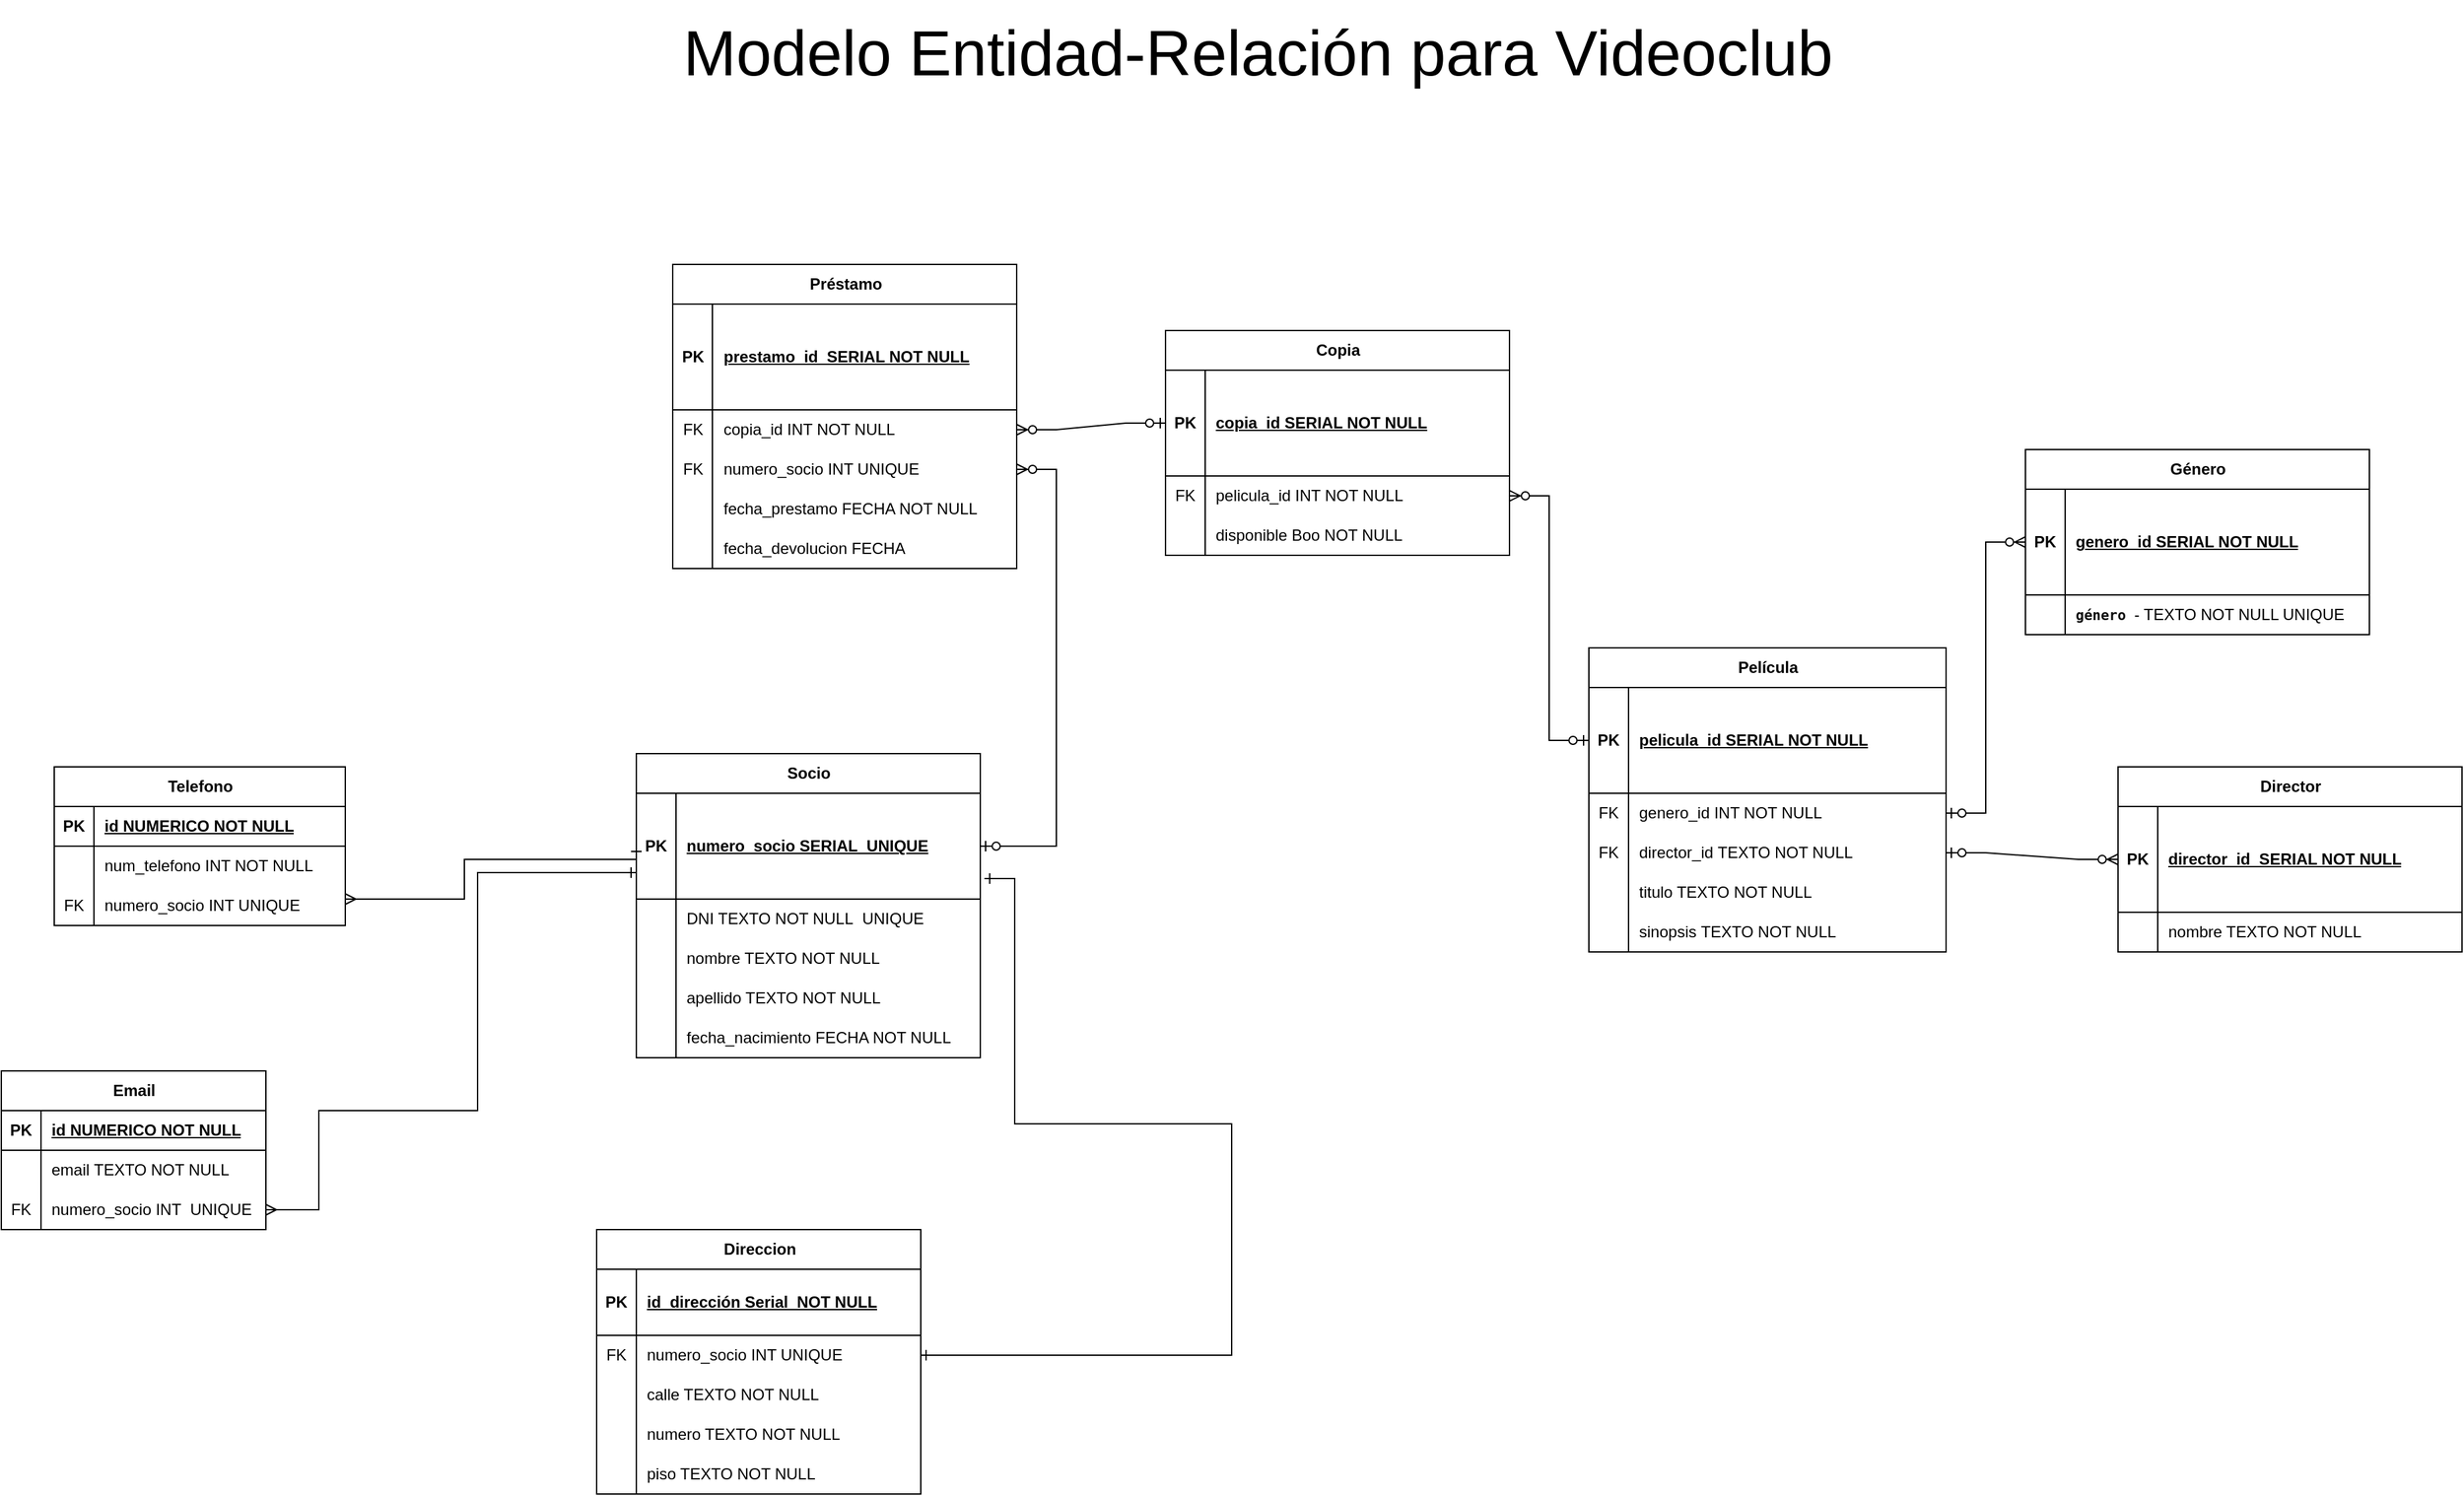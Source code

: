 <mxfile version="23.1.5" type="device">
  <diagram name="Página-1" id="TKEIu5hUBgyX-HI3wV9b">
    <mxGraphModel dx="2093" dy="1613" grid="1" gridSize="10" guides="1" tooltips="1" connect="1" arrows="1" fold="1" page="1" pageScale="1" pageWidth="980" pageHeight="690" math="0" shadow="0">
      <root>
        <mxCell id="0" />
        <mxCell id="1" parent="0" />
        <mxCell id="HiPH0nGpohAQIVjPt-Dl-215" value="Direccion" style="shape=table;startSize=30;container=1;collapsible=1;childLayout=tableLayout;fixedRows=1;rowLines=0;fontStyle=1;align=center;resizeLast=1;html=1;movable=1;resizable=1;rotatable=1;deletable=1;editable=1;locked=0;connectable=1;" vertex="1" parent="1">
          <mxGeometry x="490" y="900" width="245" height="200" as="geometry" />
        </mxCell>
        <mxCell id="HiPH0nGpohAQIVjPt-Dl-216" value="" style="shape=tableRow;horizontal=0;startSize=0;swimlaneHead=0;swimlaneBody=0;fillColor=none;collapsible=0;dropTarget=0;points=[[0,0.5],[1,0.5]];portConstraint=eastwest;top=0;left=0;right=0;bottom=1;" vertex="1" parent="HiPH0nGpohAQIVjPt-Dl-215">
          <mxGeometry y="30" width="245" height="50" as="geometry" />
        </mxCell>
        <mxCell id="HiPH0nGpohAQIVjPt-Dl-217" value="PK" style="shape=partialRectangle;connectable=0;fillColor=none;top=0;left=0;bottom=0;right=0;fontStyle=1;overflow=hidden;whiteSpace=wrap;html=1;" vertex="1" parent="HiPH0nGpohAQIVjPt-Dl-216">
          <mxGeometry width="30" height="50" as="geometry">
            <mxRectangle width="30" height="50" as="alternateBounds" />
          </mxGeometry>
        </mxCell>
        <mxCell id="HiPH0nGpohAQIVjPt-Dl-218" value="id_dirección Serial&amp;nbsp; NOT NULL" style="shape=partialRectangle;connectable=0;fillColor=none;top=0;left=0;bottom=0;right=0;align=left;spacingLeft=6;fontStyle=5;overflow=hidden;whiteSpace=wrap;html=1;" vertex="1" parent="HiPH0nGpohAQIVjPt-Dl-216">
          <mxGeometry x="30" width="215" height="50" as="geometry">
            <mxRectangle width="215" height="50" as="alternateBounds" />
          </mxGeometry>
        </mxCell>
        <mxCell id="HiPH0nGpohAQIVjPt-Dl-219" value="" style="shape=tableRow;horizontal=0;startSize=0;swimlaneHead=0;swimlaneBody=0;fillColor=none;collapsible=0;dropTarget=0;points=[[0,0.5],[1,0.5]];portConstraint=eastwest;top=0;left=0;right=0;bottom=0;" vertex="1" parent="HiPH0nGpohAQIVjPt-Dl-215">
          <mxGeometry y="80" width="245" height="30" as="geometry" />
        </mxCell>
        <mxCell id="HiPH0nGpohAQIVjPt-Dl-220" value="FK" style="shape=partialRectangle;connectable=0;fillColor=none;top=0;left=0;bottom=0;right=0;editable=1;overflow=hidden;whiteSpace=wrap;html=1;" vertex="1" parent="HiPH0nGpohAQIVjPt-Dl-219">
          <mxGeometry width="30" height="30" as="geometry">
            <mxRectangle width="30" height="30" as="alternateBounds" />
          </mxGeometry>
        </mxCell>
        <mxCell id="HiPH0nGpohAQIVjPt-Dl-221" value="numero_socio INT UNIQUE" style="shape=partialRectangle;connectable=0;fillColor=none;top=0;left=0;bottom=0;right=0;align=left;spacingLeft=6;overflow=hidden;whiteSpace=wrap;html=1;" vertex="1" parent="HiPH0nGpohAQIVjPt-Dl-219">
          <mxGeometry x="30" width="215" height="30" as="geometry">
            <mxRectangle width="215" height="30" as="alternateBounds" />
          </mxGeometry>
        </mxCell>
        <mxCell id="HiPH0nGpohAQIVjPt-Dl-222" value="" style="shape=tableRow;horizontal=0;startSize=0;swimlaneHead=0;swimlaneBody=0;fillColor=none;collapsible=0;dropTarget=0;points=[[0,0.5],[1,0.5]];portConstraint=eastwest;top=0;left=0;right=0;bottom=0;" vertex="1" parent="HiPH0nGpohAQIVjPt-Dl-215">
          <mxGeometry y="110" width="245" height="30" as="geometry" />
        </mxCell>
        <mxCell id="HiPH0nGpohAQIVjPt-Dl-223" value="" style="shape=partialRectangle;connectable=0;fillColor=none;top=0;left=0;bottom=0;right=0;editable=1;overflow=hidden;whiteSpace=wrap;html=1;" vertex="1" parent="HiPH0nGpohAQIVjPt-Dl-222">
          <mxGeometry width="30" height="30" as="geometry">
            <mxRectangle width="30" height="30" as="alternateBounds" />
          </mxGeometry>
        </mxCell>
        <mxCell id="HiPH0nGpohAQIVjPt-Dl-224" value="calle TEXTO NOT NULL" style="shape=partialRectangle;connectable=0;fillColor=none;top=0;left=0;bottom=0;right=0;align=left;spacingLeft=6;overflow=hidden;whiteSpace=wrap;html=1;" vertex="1" parent="HiPH0nGpohAQIVjPt-Dl-222">
          <mxGeometry x="30" width="215" height="30" as="geometry">
            <mxRectangle width="215" height="30" as="alternateBounds" />
          </mxGeometry>
        </mxCell>
        <mxCell id="HiPH0nGpohAQIVjPt-Dl-225" value="" style="shape=tableRow;horizontal=0;startSize=0;swimlaneHead=0;swimlaneBody=0;fillColor=none;collapsible=0;dropTarget=0;points=[[0,0.5],[1,0.5]];portConstraint=eastwest;top=0;left=0;right=0;bottom=0;" vertex="1" parent="HiPH0nGpohAQIVjPt-Dl-215">
          <mxGeometry y="140" width="245" height="30" as="geometry" />
        </mxCell>
        <mxCell id="HiPH0nGpohAQIVjPt-Dl-226" value="" style="shape=partialRectangle;connectable=0;fillColor=none;top=0;left=0;bottom=0;right=0;editable=1;overflow=hidden;whiteSpace=wrap;html=1;" vertex="1" parent="HiPH0nGpohAQIVjPt-Dl-225">
          <mxGeometry width="30" height="30" as="geometry">
            <mxRectangle width="30" height="30" as="alternateBounds" />
          </mxGeometry>
        </mxCell>
        <mxCell id="HiPH0nGpohAQIVjPt-Dl-227" value="numero TEXTO NOT NULL" style="shape=partialRectangle;connectable=0;fillColor=none;top=0;left=0;bottom=0;right=0;align=left;spacingLeft=6;overflow=hidden;whiteSpace=wrap;html=1;" vertex="1" parent="HiPH0nGpohAQIVjPt-Dl-225">
          <mxGeometry x="30" width="215" height="30" as="geometry">
            <mxRectangle width="215" height="30" as="alternateBounds" />
          </mxGeometry>
        </mxCell>
        <mxCell id="HiPH0nGpohAQIVjPt-Dl-228" value="" style="shape=tableRow;horizontal=0;startSize=0;swimlaneHead=0;swimlaneBody=0;fillColor=none;collapsible=0;dropTarget=0;points=[[0,0.5],[1,0.5]];portConstraint=eastwest;top=0;left=0;right=0;bottom=0;" vertex="1" parent="HiPH0nGpohAQIVjPt-Dl-215">
          <mxGeometry y="170" width="245" height="30" as="geometry" />
        </mxCell>
        <mxCell id="HiPH0nGpohAQIVjPt-Dl-229" value="" style="shape=partialRectangle;connectable=0;fillColor=none;top=0;left=0;bottom=0;right=0;editable=1;overflow=hidden;whiteSpace=wrap;html=1;" vertex="1" parent="HiPH0nGpohAQIVjPt-Dl-228">
          <mxGeometry width="30" height="30" as="geometry">
            <mxRectangle width="30" height="30" as="alternateBounds" />
          </mxGeometry>
        </mxCell>
        <mxCell id="HiPH0nGpohAQIVjPt-Dl-230" value="piso TEXTO NOT NULL" style="shape=partialRectangle;connectable=0;fillColor=none;top=0;left=0;bottom=0;right=0;align=left;spacingLeft=6;overflow=hidden;whiteSpace=wrap;html=1;" vertex="1" parent="HiPH0nGpohAQIVjPt-Dl-228">
          <mxGeometry x="30" width="215" height="30" as="geometry">
            <mxRectangle width="215" height="30" as="alternateBounds" />
          </mxGeometry>
        </mxCell>
        <mxCell id="HiPH0nGpohAQIVjPt-Dl-231" value="Película" style="shape=table;startSize=30;container=1;collapsible=1;childLayout=tableLayout;fixedRows=1;rowLines=0;fontStyle=1;align=center;resizeLast=1;html=1;" vertex="1" parent="1">
          <mxGeometry x="1240" y="460" width="270" height="230" as="geometry" />
        </mxCell>
        <mxCell id="HiPH0nGpohAQIVjPt-Dl-232" value="" style="shape=tableRow;horizontal=0;startSize=0;swimlaneHead=0;swimlaneBody=0;fillColor=none;collapsible=0;dropTarget=0;points=[[0,0.5],[1,0.5]];portConstraint=eastwest;top=0;left=0;right=0;bottom=1;" vertex="1" parent="HiPH0nGpohAQIVjPt-Dl-231">
          <mxGeometry y="30" width="270" height="80" as="geometry" />
        </mxCell>
        <mxCell id="HiPH0nGpohAQIVjPt-Dl-233" value="PK" style="shape=partialRectangle;connectable=0;fillColor=none;top=0;left=0;bottom=0;right=0;fontStyle=1;overflow=hidden;whiteSpace=wrap;html=1;" vertex="1" parent="HiPH0nGpohAQIVjPt-Dl-232">
          <mxGeometry width="30" height="80" as="geometry">
            <mxRectangle width="30" height="80" as="alternateBounds" />
          </mxGeometry>
        </mxCell>
        <mxCell id="HiPH0nGpohAQIVjPt-Dl-234" value="pelicula_id&amp;nbsp;SERIAL NOT NULL" style="shape=partialRectangle;connectable=0;fillColor=none;top=0;left=0;bottom=0;right=0;align=left;spacingLeft=6;fontStyle=5;overflow=hidden;whiteSpace=wrap;html=1;" vertex="1" parent="HiPH0nGpohAQIVjPt-Dl-232">
          <mxGeometry x="30" width="240" height="80" as="geometry">
            <mxRectangle width="240" height="80" as="alternateBounds" />
          </mxGeometry>
        </mxCell>
        <mxCell id="HiPH0nGpohAQIVjPt-Dl-235" value="" style="shape=tableRow;horizontal=0;startSize=0;swimlaneHead=0;swimlaneBody=0;fillColor=none;collapsible=0;dropTarget=0;points=[[0,0.5],[1,0.5]];portConstraint=eastwest;top=0;left=0;right=0;bottom=0;" vertex="1" parent="HiPH0nGpohAQIVjPt-Dl-231">
          <mxGeometry y="110" width="270" height="30" as="geometry" />
        </mxCell>
        <mxCell id="HiPH0nGpohAQIVjPt-Dl-236" value="FK" style="shape=partialRectangle;connectable=0;fillColor=none;top=0;left=0;bottom=0;right=0;editable=1;overflow=hidden;whiteSpace=wrap;html=1;" vertex="1" parent="HiPH0nGpohAQIVjPt-Dl-235">
          <mxGeometry width="30" height="30" as="geometry">
            <mxRectangle width="30" height="30" as="alternateBounds" />
          </mxGeometry>
        </mxCell>
        <mxCell id="HiPH0nGpohAQIVjPt-Dl-237" value="genero_id INT NOT NULL&amp;nbsp;" style="shape=partialRectangle;connectable=0;fillColor=none;top=0;left=0;bottom=0;right=0;align=left;spacingLeft=6;overflow=hidden;whiteSpace=wrap;html=1;" vertex="1" parent="HiPH0nGpohAQIVjPt-Dl-235">
          <mxGeometry x="30" width="240" height="30" as="geometry">
            <mxRectangle width="240" height="30" as="alternateBounds" />
          </mxGeometry>
        </mxCell>
        <mxCell id="HiPH0nGpohAQIVjPt-Dl-238" value="" style="shape=tableRow;horizontal=0;startSize=0;swimlaneHead=0;swimlaneBody=0;fillColor=none;collapsible=0;dropTarget=0;points=[[0,0.5],[1,0.5]];portConstraint=eastwest;top=0;left=0;right=0;bottom=0;" vertex="1" parent="HiPH0nGpohAQIVjPt-Dl-231">
          <mxGeometry y="140" width="270" height="30" as="geometry" />
        </mxCell>
        <mxCell id="HiPH0nGpohAQIVjPt-Dl-239" value="FK" style="shape=partialRectangle;connectable=0;fillColor=none;top=0;left=0;bottom=0;right=0;editable=1;overflow=hidden;whiteSpace=wrap;html=1;" vertex="1" parent="HiPH0nGpohAQIVjPt-Dl-238">
          <mxGeometry width="30" height="30" as="geometry">
            <mxRectangle width="30" height="30" as="alternateBounds" />
          </mxGeometry>
        </mxCell>
        <mxCell id="HiPH0nGpohAQIVjPt-Dl-240" value="director_id&amp;nbsp;TEXTO NOT NULL" style="shape=partialRectangle;connectable=0;fillColor=none;top=0;left=0;bottom=0;right=0;align=left;spacingLeft=6;overflow=hidden;whiteSpace=wrap;html=1;" vertex="1" parent="HiPH0nGpohAQIVjPt-Dl-238">
          <mxGeometry x="30" width="240" height="30" as="geometry">
            <mxRectangle width="240" height="30" as="alternateBounds" />
          </mxGeometry>
        </mxCell>
        <mxCell id="HiPH0nGpohAQIVjPt-Dl-241" value="" style="shape=tableRow;horizontal=0;startSize=0;swimlaneHead=0;swimlaneBody=0;fillColor=none;collapsible=0;dropTarget=0;points=[[0,0.5],[1,0.5]];portConstraint=eastwest;top=0;left=0;right=0;bottom=0;" vertex="1" parent="HiPH0nGpohAQIVjPt-Dl-231">
          <mxGeometry y="170" width="270" height="30" as="geometry" />
        </mxCell>
        <mxCell id="HiPH0nGpohAQIVjPt-Dl-242" value="" style="shape=partialRectangle;connectable=0;fillColor=none;top=0;left=0;bottom=0;right=0;editable=1;overflow=hidden;whiteSpace=wrap;html=1;" vertex="1" parent="HiPH0nGpohAQIVjPt-Dl-241">
          <mxGeometry width="30" height="30" as="geometry">
            <mxRectangle width="30" height="30" as="alternateBounds" />
          </mxGeometry>
        </mxCell>
        <mxCell id="HiPH0nGpohAQIVjPt-Dl-243" value="titulo TEXTO NOT NULL" style="shape=partialRectangle;connectable=0;fillColor=none;top=0;left=0;bottom=0;right=0;align=left;spacingLeft=6;overflow=hidden;whiteSpace=wrap;html=1;" vertex="1" parent="HiPH0nGpohAQIVjPt-Dl-241">
          <mxGeometry x="30" width="240" height="30" as="geometry">
            <mxRectangle width="240" height="30" as="alternateBounds" />
          </mxGeometry>
        </mxCell>
        <mxCell id="HiPH0nGpohAQIVjPt-Dl-323" value="" style="shape=tableRow;horizontal=0;startSize=0;swimlaneHead=0;swimlaneBody=0;fillColor=none;collapsible=0;dropTarget=0;points=[[0,0.5],[1,0.5]];portConstraint=eastwest;top=0;left=0;right=0;bottom=0;" vertex="1" parent="HiPH0nGpohAQIVjPt-Dl-231">
          <mxGeometry y="200" width="270" height="30" as="geometry" />
        </mxCell>
        <mxCell id="HiPH0nGpohAQIVjPt-Dl-324" value="" style="shape=partialRectangle;connectable=0;fillColor=none;top=0;left=0;bottom=0;right=0;editable=1;overflow=hidden;whiteSpace=wrap;html=1;" vertex="1" parent="HiPH0nGpohAQIVjPt-Dl-323">
          <mxGeometry width="30" height="30" as="geometry">
            <mxRectangle width="30" height="30" as="alternateBounds" />
          </mxGeometry>
        </mxCell>
        <mxCell id="HiPH0nGpohAQIVjPt-Dl-325" value="sinopsis&amp;nbsp;TEXTO NOT NULL" style="shape=partialRectangle;connectable=0;fillColor=none;top=0;left=0;bottom=0;right=0;align=left;spacingLeft=6;overflow=hidden;whiteSpace=wrap;html=1;" vertex="1" parent="HiPH0nGpohAQIVjPt-Dl-323">
          <mxGeometry x="30" width="240" height="30" as="geometry">
            <mxRectangle width="240" height="30" as="alternateBounds" />
          </mxGeometry>
        </mxCell>
        <mxCell id="HiPH0nGpohAQIVjPt-Dl-244" value="Copia" style="shape=table;startSize=30;container=1;collapsible=1;childLayout=tableLayout;fixedRows=1;rowLines=0;fontStyle=1;align=center;resizeLast=1;html=1;" vertex="1" parent="1">
          <mxGeometry x="920" y="220" width="260" height="170" as="geometry" />
        </mxCell>
        <mxCell id="HiPH0nGpohAQIVjPt-Dl-245" value="" style="shape=tableRow;horizontal=0;startSize=0;swimlaneHead=0;swimlaneBody=0;fillColor=none;collapsible=0;dropTarget=0;points=[[0,0.5],[1,0.5]];portConstraint=eastwest;top=0;left=0;right=0;bottom=1;" vertex="1" parent="HiPH0nGpohAQIVjPt-Dl-244">
          <mxGeometry y="30" width="260" height="80" as="geometry" />
        </mxCell>
        <mxCell id="HiPH0nGpohAQIVjPt-Dl-246" value="PK" style="shape=partialRectangle;connectable=0;fillColor=none;top=0;left=0;bottom=0;right=0;fontStyle=1;overflow=hidden;whiteSpace=wrap;html=1;" vertex="1" parent="HiPH0nGpohAQIVjPt-Dl-245">
          <mxGeometry width="30" height="80" as="geometry">
            <mxRectangle width="30" height="80" as="alternateBounds" />
          </mxGeometry>
        </mxCell>
        <mxCell id="HiPH0nGpohAQIVjPt-Dl-247" value="copia_id SERIAL NOT NULL" style="shape=partialRectangle;connectable=0;fillColor=none;top=0;left=0;bottom=0;right=0;align=left;spacingLeft=6;fontStyle=5;overflow=hidden;whiteSpace=wrap;html=1;" vertex="1" parent="HiPH0nGpohAQIVjPt-Dl-245">
          <mxGeometry x="30" width="230" height="80" as="geometry">
            <mxRectangle width="230" height="80" as="alternateBounds" />
          </mxGeometry>
        </mxCell>
        <mxCell id="HiPH0nGpohAQIVjPt-Dl-248" value="" style="shape=tableRow;horizontal=0;startSize=0;swimlaneHead=0;swimlaneBody=0;fillColor=none;collapsible=0;dropTarget=0;points=[[0,0.5],[1,0.5]];portConstraint=eastwest;top=0;left=0;right=0;bottom=0;" vertex="1" parent="HiPH0nGpohAQIVjPt-Dl-244">
          <mxGeometry y="110" width="260" height="30" as="geometry" />
        </mxCell>
        <mxCell id="HiPH0nGpohAQIVjPt-Dl-249" value="FK" style="shape=partialRectangle;connectable=0;fillColor=none;top=0;left=0;bottom=0;right=0;editable=1;overflow=hidden;whiteSpace=wrap;html=1;" vertex="1" parent="HiPH0nGpohAQIVjPt-Dl-248">
          <mxGeometry width="30" height="30" as="geometry">
            <mxRectangle width="30" height="30" as="alternateBounds" />
          </mxGeometry>
        </mxCell>
        <mxCell id="HiPH0nGpohAQIVjPt-Dl-250" value="pelicula_id INT NOT NULL" style="shape=partialRectangle;connectable=0;fillColor=none;top=0;left=0;bottom=0;right=0;align=left;spacingLeft=6;overflow=hidden;whiteSpace=wrap;html=1;" vertex="1" parent="HiPH0nGpohAQIVjPt-Dl-248">
          <mxGeometry x="30" width="230" height="30" as="geometry">
            <mxRectangle width="230" height="30" as="alternateBounds" />
          </mxGeometry>
        </mxCell>
        <mxCell id="HiPH0nGpohAQIVjPt-Dl-251" value="" style="shape=tableRow;horizontal=0;startSize=0;swimlaneHead=0;swimlaneBody=0;fillColor=none;collapsible=0;dropTarget=0;points=[[0,0.5],[1,0.5]];portConstraint=eastwest;top=0;left=0;right=0;bottom=0;" vertex="1" parent="HiPH0nGpohAQIVjPt-Dl-244">
          <mxGeometry y="140" width="260" height="30" as="geometry" />
        </mxCell>
        <mxCell id="HiPH0nGpohAQIVjPt-Dl-252" value="" style="shape=partialRectangle;connectable=0;fillColor=none;top=0;left=0;bottom=0;right=0;editable=1;overflow=hidden;whiteSpace=wrap;html=1;" vertex="1" parent="HiPH0nGpohAQIVjPt-Dl-251">
          <mxGeometry width="30" height="30" as="geometry">
            <mxRectangle width="30" height="30" as="alternateBounds" />
          </mxGeometry>
        </mxCell>
        <mxCell id="HiPH0nGpohAQIVjPt-Dl-253" value="disponible Boo NOT NULL" style="shape=partialRectangle;connectable=0;fillColor=none;top=0;left=0;bottom=0;right=0;align=left;spacingLeft=6;overflow=hidden;whiteSpace=wrap;html=1;" vertex="1" parent="HiPH0nGpohAQIVjPt-Dl-251">
          <mxGeometry x="30" width="230" height="30" as="geometry">
            <mxRectangle width="230" height="30" as="alternateBounds" />
          </mxGeometry>
        </mxCell>
        <mxCell id="HiPH0nGpohAQIVjPt-Dl-257" value="Préstamo" style="shape=table;startSize=30;container=1;collapsible=1;childLayout=tableLayout;fixedRows=1;rowLines=0;fontStyle=1;align=center;resizeLast=1;html=1;" vertex="1" parent="1">
          <mxGeometry x="547.5" y="170" width="260" height="230" as="geometry" />
        </mxCell>
        <mxCell id="HiPH0nGpohAQIVjPt-Dl-258" value="" style="shape=tableRow;horizontal=0;startSize=0;swimlaneHead=0;swimlaneBody=0;fillColor=none;collapsible=0;dropTarget=0;points=[[0,0.5],[1,0.5]];portConstraint=eastwest;top=0;left=0;right=0;bottom=1;" vertex="1" parent="HiPH0nGpohAQIVjPt-Dl-257">
          <mxGeometry y="30" width="260" height="80" as="geometry" />
        </mxCell>
        <mxCell id="HiPH0nGpohAQIVjPt-Dl-259" value="PK" style="shape=partialRectangle;connectable=0;fillColor=none;top=0;left=0;bottom=0;right=0;fontStyle=1;overflow=hidden;whiteSpace=wrap;html=1;" vertex="1" parent="HiPH0nGpohAQIVjPt-Dl-258">
          <mxGeometry width="30" height="80" as="geometry">
            <mxRectangle width="30" height="80" as="alternateBounds" />
          </mxGeometry>
        </mxCell>
        <mxCell id="HiPH0nGpohAQIVjPt-Dl-260" value="prestamo_id&amp;nbsp; SERIAL NOT NULL" style="shape=partialRectangle;connectable=0;fillColor=none;top=0;left=0;bottom=0;right=0;align=left;spacingLeft=6;fontStyle=5;overflow=hidden;whiteSpace=wrap;html=1;" vertex="1" parent="HiPH0nGpohAQIVjPt-Dl-258">
          <mxGeometry x="30" width="230" height="80" as="geometry">
            <mxRectangle width="230" height="80" as="alternateBounds" />
          </mxGeometry>
        </mxCell>
        <mxCell id="HiPH0nGpohAQIVjPt-Dl-261" value="" style="shape=tableRow;horizontal=0;startSize=0;swimlaneHead=0;swimlaneBody=0;fillColor=none;collapsible=0;dropTarget=0;points=[[0,0.5],[1,0.5]];portConstraint=eastwest;top=0;left=0;right=0;bottom=0;" vertex="1" parent="HiPH0nGpohAQIVjPt-Dl-257">
          <mxGeometry y="110" width="260" height="30" as="geometry" />
        </mxCell>
        <mxCell id="HiPH0nGpohAQIVjPt-Dl-262" value="FK" style="shape=partialRectangle;connectable=0;fillColor=none;top=0;left=0;bottom=0;right=0;editable=1;overflow=hidden;whiteSpace=wrap;html=1;" vertex="1" parent="HiPH0nGpohAQIVjPt-Dl-261">
          <mxGeometry width="30" height="30" as="geometry">
            <mxRectangle width="30" height="30" as="alternateBounds" />
          </mxGeometry>
        </mxCell>
        <mxCell id="HiPH0nGpohAQIVjPt-Dl-263" value="copia_id&amp;nbsp;INT NOT NULL&amp;nbsp;" style="shape=partialRectangle;connectable=0;fillColor=none;top=0;left=0;bottom=0;right=0;align=left;spacingLeft=6;overflow=hidden;whiteSpace=wrap;html=1;" vertex="1" parent="HiPH0nGpohAQIVjPt-Dl-261">
          <mxGeometry x="30" width="230" height="30" as="geometry">
            <mxRectangle width="230" height="30" as="alternateBounds" />
          </mxGeometry>
        </mxCell>
        <mxCell id="HiPH0nGpohAQIVjPt-Dl-264" value="" style="shape=tableRow;horizontal=0;startSize=0;swimlaneHead=0;swimlaneBody=0;fillColor=none;collapsible=0;dropTarget=0;points=[[0,0.5],[1,0.5]];portConstraint=eastwest;top=0;left=0;right=0;bottom=0;" vertex="1" parent="HiPH0nGpohAQIVjPt-Dl-257">
          <mxGeometry y="140" width="260" height="30" as="geometry" />
        </mxCell>
        <mxCell id="HiPH0nGpohAQIVjPt-Dl-265" value="FK" style="shape=partialRectangle;connectable=0;fillColor=none;top=0;left=0;bottom=0;right=0;editable=1;overflow=hidden;whiteSpace=wrap;html=1;" vertex="1" parent="HiPH0nGpohAQIVjPt-Dl-264">
          <mxGeometry width="30" height="30" as="geometry">
            <mxRectangle width="30" height="30" as="alternateBounds" />
          </mxGeometry>
        </mxCell>
        <mxCell id="HiPH0nGpohAQIVjPt-Dl-266" value="numero_socio INT UNIQUE" style="shape=partialRectangle;connectable=0;fillColor=none;top=0;left=0;bottom=0;right=0;align=left;spacingLeft=6;overflow=hidden;whiteSpace=wrap;html=1;" vertex="1" parent="HiPH0nGpohAQIVjPt-Dl-264">
          <mxGeometry x="30" width="230" height="30" as="geometry">
            <mxRectangle width="230" height="30" as="alternateBounds" />
          </mxGeometry>
        </mxCell>
        <mxCell id="HiPH0nGpohAQIVjPt-Dl-267" value="" style="shape=tableRow;horizontal=0;startSize=0;swimlaneHead=0;swimlaneBody=0;fillColor=none;collapsible=0;dropTarget=0;points=[[0,0.5],[1,0.5]];portConstraint=eastwest;top=0;left=0;right=0;bottom=0;" vertex="1" parent="HiPH0nGpohAQIVjPt-Dl-257">
          <mxGeometry y="170" width="260" height="30" as="geometry" />
        </mxCell>
        <mxCell id="HiPH0nGpohAQIVjPt-Dl-268" value="" style="shape=partialRectangle;connectable=0;fillColor=none;top=0;left=0;bottom=0;right=0;editable=1;overflow=hidden;whiteSpace=wrap;html=1;" vertex="1" parent="HiPH0nGpohAQIVjPt-Dl-267">
          <mxGeometry width="30" height="30" as="geometry">
            <mxRectangle width="30" height="30" as="alternateBounds" />
          </mxGeometry>
        </mxCell>
        <mxCell id="HiPH0nGpohAQIVjPt-Dl-269" value="fecha_prestamo FECHA NOT NULL&amp;nbsp;" style="shape=partialRectangle;connectable=0;fillColor=none;top=0;left=0;bottom=0;right=0;align=left;spacingLeft=6;overflow=hidden;whiteSpace=wrap;html=1;" vertex="1" parent="HiPH0nGpohAQIVjPt-Dl-267">
          <mxGeometry x="30" width="230" height="30" as="geometry">
            <mxRectangle width="230" height="30" as="alternateBounds" />
          </mxGeometry>
        </mxCell>
        <mxCell id="HiPH0nGpohAQIVjPt-Dl-335" value="" style="shape=tableRow;horizontal=0;startSize=0;swimlaneHead=0;swimlaneBody=0;fillColor=none;collapsible=0;dropTarget=0;points=[[0,0.5],[1,0.5]];portConstraint=eastwest;top=0;left=0;right=0;bottom=0;" vertex="1" parent="HiPH0nGpohAQIVjPt-Dl-257">
          <mxGeometry y="200" width="260" height="30" as="geometry" />
        </mxCell>
        <mxCell id="HiPH0nGpohAQIVjPt-Dl-336" value="" style="shape=partialRectangle;connectable=0;fillColor=none;top=0;left=0;bottom=0;right=0;editable=1;overflow=hidden;whiteSpace=wrap;html=1;" vertex="1" parent="HiPH0nGpohAQIVjPt-Dl-335">
          <mxGeometry width="30" height="30" as="geometry">
            <mxRectangle width="30" height="30" as="alternateBounds" />
          </mxGeometry>
        </mxCell>
        <mxCell id="HiPH0nGpohAQIVjPt-Dl-337" value="fecha_devolucion FECHA&amp;nbsp;&amp;nbsp;" style="shape=partialRectangle;connectable=0;fillColor=none;top=0;left=0;bottom=0;right=0;align=left;spacingLeft=6;overflow=hidden;whiteSpace=wrap;html=1;" vertex="1" parent="HiPH0nGpohAQIVjPt-Dl-335">
          <mxGeometry x="30" width="230" height="30" as="geometry">
            <mxRectangle width="230" height="30" as="alternateBounds" />
          </mxGeometry>
        </mxCell>
        <mxCell id="HiPH0nGpohAQIVjPt-Dl-270" value="Género" style="shape=table;startSize=30;container=1;collapsible=1;childLayout=tableLayout;fixedRows=1;rowLines=0;fontStyle=1;align=center;resizeLast=1;html=1;rotation=0;" vertex="1" parent="1">
          <mxGeometry x="1570" y="310" width="260" height="140" as="geometry" />
        </mxCell>
        <mxCell id="HiPH0nGpohAQIVjPt-Dl-271" value="" style="shape=tableRow;horizontal=0;startSize=0;swimlaneHead=0;swimlaneBody=0;fillColor=none;collapsible=0;dropTarget=0;points=[[0,0.5],[1,0.5]];portConstraint=eastwest;top=0;left=0;right=0;bottom=1;" vertex="1" parent="HiPH0nGpohAQIVjPt-Dl-270">
          <mxGeometry y="30" width="260" height="80" as="geometry" />
        </mxCell>
        <mxCell id="HiPH0nGpohAQIVjPt-Dl-272" value="PK" style="shape=partialRectangle;connectable=0;fillColor=none;top=0;left=0;bottom=0;right=0;fontStyle=1;overflow=hidden;whiteSpace=wrap;html=1;" vertex="1" parent="HiPH0nGpohAQIVjPt-Dl-271">
          <mxGeometry width="30" height="80" as="geometry">
            <mxRectangle width="30" height="80" as="alternateBounds" />
          </mxGeometry>
        </mxCell>
        <mxCell id="HiPH0nGpohAQIVjPt-Dl-273" value="genero_id SERIAL NOT NULL" style="shape=partialRectangle;connectable=0;fillColor=none;top=0;left=0;bottom=0;right=0;align=left;spacingLeft=6;fontStyle=5;overflow=hidden;whiteSpace=wrap;html=1;" vertex="1" parent="HiPH0nGpohAQIVjPt-Dl-271">
          <mxGeometry x="30" width="230" height="80" as="geometry">
            <mxRectangle width="230" height="80" as="alternateBounds" />
          </mxGeometry>
        </mxCell>
        <mxCell id="HiPH0nGpohAQIVjPt-Dl-274" value="" style="shape=tableRow;horizontal=0;startSize=0;swimlaneHead=0;swimlaneBody=0;fillColor=none;collapsible=0;dropTarget=0;points=[[0,0.5],[1,0.5]];portConstraint=eastwest;top=0;left=0;right=0;bottom=0;" vertex="1" parent="HiPH0nGpohAQIVjPt-Dl-270">
          <mxGeometry y="110" width="260" height="30" as="geometry" />
        </mxCell>
        <mxCell id="HiPH0nGpohAQIVjPt-Dl-275" value="" style="shape=partialRectangle;connectable=0;fillColor=none;top=0;left=0;bottom=0;right=0;editable=1;overflow=hidden;whiteSpace=wrap;html=1;" vertex="1" parent="HiPH0nGpohAQIVjPt-Dl-274">
          <mxGeometry width="30" height="30" as="geometry">
            <mxRectangle width="30" height="30" as="alternateBounds" />
          </mxGeometry>
        </mxCell>
        <mxCell id="HiPH0nGpohAQIVjPt-Dl-276" value="&lt;font face=&quot;Söhne Mono, Monaco, Andale Mono, Ubuntu Mono, monospace&quot; color=&quot;#0d0d0d&quot;&gt;&lt;span style=&quot;font-size: 10.5px; background-color: rgb(255, 255, 255);&quot;&gt;&lt;b&gt;género&amp;nbsp;&lt;/b&gt;&lt;/span&gt;&lt;/font&gt;- TEXTO NOT NULL UNIQUE" style="shape=partialRectangle;connectable=0;fillColor=none;top=0;left=0;bottom=0;right=0;align=left;spacingLeft=6;overflow=hidden;whiteSpace=wrap;html=1;" vertex="1" parent="HiPH0nGpohAQIVjPt-Dl-274">
          <mxGeometry x="30" width="230" height="30" as="geometry">
            <mxRectangle width="230" height="30" as="alternateBounds" />
          </mxGeometry>
        </mxCell>
        <mxCell id="HiPH0nGpohAQIVjPt-Dl-284" value="Director" style="shape=table;startSize=30;container=1;collapsible=1;childLayout=tableLayout;fixedRows=1;rowLines=0;fontStyle=1;align=center;resizeLast=1;html=1;" vertex="1" parent="1">
          <mxGeometry x="1640" y="550" width="260" height="140" as="geometry" />
        </mxCell>
        <mxCell id="HiPH0nGpohAQIVjPt-Dl-285" value="" style="shape=tableRow;horizontal=0;startSize=0;swimlaneHead=0;swimlaneBody=0;fillColor=none;collapsible=0;dropTarget=0;points=[[0,0.5],[1,0.5]];portConstraint=eastwest;top=0;left=0;right=0;bottom=1;" vertex="1" parent="HiPH0nGpohAQIVjPt-Dl-284">
          <mxGeometry y="30" width="260" height="80" as="geometry" />
        </mxCell>
        <mxCell id="HiPH0nGpohAQIVjPt-Dl-286" value="PK" style="shape=partialRectangle;connectable=0;fillColor=none;top=0;left=0;bottom=0;right=0;fontStyle=1;overflow=hidden;whiteSpace=wrap;html=1;" vertex="1" parent="HiPH0nGpohAQIVjPt-Dl-285">
          <mxGeometry width="30" height="80" as="geometry">
            <mxRectangle width="30" height="80" as="alternateBounds" />
          </mxGeometry>
        </mxCell>
        <mxCell id="HiPH0nGpohAQIVjPt-Dl-287" value="director_id&amp;nbsp; SERIAL NOT NULL" style="shape=partialRectangle;connectable=0;fillColor=none;top=0;left=0;bottom=0;right=0;align=left;spacingLeft=6;fontStyle=5;overflow=hidden;whiteSpace=wrap;html=1;" vertex="1" parent="HiPH0nGpohAQIVjPt-Dl-285">
          <mxGeometry x="30" width="230" height="80" as="geometry">
            <mxRectangle width="230" height="80" as="alternateBounds" />
          </mxGeometry>
        </mxCell>
        <mxCell id="HiPH0nGpohAQIVjPt-Dl-291" value="" style="shape=tableRow;horizontal=0;startSize=0;swimlaneHead=0;swimlaneBody=0;fillColor=none;collapsible=0;dropTarget=0;points=[[0,0.5],[1,0.5]];portConstraint=eastwest;top=0;left=0;right=0;bottom=0;" vertex="1" parent="HiPH0nGpohAQIVjPt-Dl-284">
          <mxGeometry y="110" width="260" height="30" as="geometry" />
        </mxCell>
        <mxCell id="HiPH0nGpohAQIVjPt-Dl-292" value="" style="shape=partialRectangle;connectable=0;fillColor=none;top=0;left=0;bottom=0;right=0;editable=1;overflow=hidden;whiteSpace=wrap;html=1;" vertex="1" parent="HiPH0nGpohAQIVjPt-Dl-291">
          <mxGeometry width="30" height="30" as="geometry">
            <mxRectangle width="30" height="30" as="alternateBounds" />
          </mxGeometry>
        </mxCell>
        <mxCell id="HiPH0nGpohAQIVjPt-Dl-293" value="nombre TEXTO NOT NULL" style="shape=partialRectangle;connectable=0;fillColor=none;top=0;left=0;bottom=0;right=0;align=left;spacingLeft=6;overflow=hidden;whiteSpace=wrap;html=1;" vertex="1" parent="HiPH0nGpohAQIVjPt-Dl-291">
          <mxGeometry x="30" width="230" height="30" as="geometry">
            <mxRectangle width="230" height="30" as="alternateBounds" />
          </mxGeometry>
        </mxCell>
        <mxCell id="HiPH0nGpohAQIVjPt-Dl-297" value="" style="shape=tableRow;horizontal=0;startSize=0;swimlaneHead=0;swimlaneBody=0;fillColor=none;collapsible=0;dropTarget=0;points=[[0,0.5],[1,0.5]];portConstraint=eastwest;top=0;left=0;right=0;bottom=0;" vertex="1" parent="1">
          <mxGeometry x="490" y="780" width="260" height="30" as="geometry" />
        </mxCell>
        <mxCell id="HiPH0nGpohAQIVjPt-Dl-298" value="" style="shape=partialRectangle;connectable=0;fillColor=none;top=0;left=0;bottom=0;right=0;editable=1;overflow=hidden;whiteSpace=wrap;html=1;" vertex="1" parent="HiPH0nGpohAQIVjPt-Dl-297">
          <mxGeometry width="30" height="30" as="geometry">
            <mxRectangle width="30" height="30" as="alternateBounds" />
          </mxGeometry>
        </mxCell>
        <mxCell id="HiPH0nGpohAQIVjPt-Dl-202" value="Socio" style="shape=table;startSize=30;container=1;collapsible=1;childLayout=tableLayout;fixedRows=1;rowLines=0;fontStyle=1;align=center;resizeLast=1;html=1;" vertex="1" parent="1">
          <mxGeometry x="520" y="540" width="260" height="230" as="geometry">
            <mxRectangle x="490" y="580" width="80" height="30" as="alternateBounds" />
          </mxGeometry>
        </mxCell>
        <mxCell id="HiPH0nGpohAQIVjPt-Dl-203" value="" style="shape=tableRow;horizontal=0;startSize=0;swimlaneHead=0;swimlaneBody=0;fillColor=none;collapsible=0;dropTarget=0;points=[[0,0.5],[1,0.5]];portConstraint=eastwest;top=0;left=0;right=0;bottom=1;" vertex="1" parent="HiPH0nGpohAQIVjPt-Dl-202">
          <mxGeometry y="30" width="260" height="80" as="geometry" />
        </mxCell>
        <mxCell id="HiPH0nGpohAQIVjPt-Dl-204" value="PK" style="shape=partialRectangle;connectable=0;fillColor=none;top=0;left=0;bottom=0;right=0;fontStyle=1;overflow=hidden;whiteSpace=wrap;html=1;" vertex="1" parent="HiPH0nGpohAQIVjPt-Dl-203">
          <mxGeometry width="30" height="80" as="geometry">
            <mxRectangle width="30" height="80" as="alternateBounds" />
          </mxGeometry>
        </mxCell>
        <mxCell id="HiPH0nGpohAQIVjPt-Dl-205" value="numero_socio SERIAL&amp;nbsp; UNIQUE" style="shape=partialRectangle;connectable=0;fillColor=none;top=0;left=0;bottom=0;right=0;align=left;spacingLeft=6;fontStyle=5;overflow=hidden;whiteSpace=wrap;html=1;" vertex="1" parent="HiPH0nGpohAQIVjPt-Dl-203">
          <mxGeometry x="30" width="230" height="80" as="geometry">
            <mxRectangle width="230" height="80" as="alternateBounds" />
          </mxGeometry>
        </mxCell>
        <mxCell id="HiPH0nGpohAQIVjPt-Dl-206" value="" style="shape=tableRow;horizontal=0;startSize=0;swimlaneHead=0;swimlaneBody=0;fillColor=none;collapsible=0;dropTarget=0;points=[[0,0.5],[1,0.5]];portConstraint=eastwest;top=0;left=0;right=0;bottom=0;" vertex="1" parent="HiPH0nGpohAQIVjPt-Dl-202">
          <mxGeometry y="110" width="260" height="30" as="geometry" />
        </mxCell>
        <mxCell id="HiPH0nGpohAQIVjPt-Dl-207" value="" style="shape=partialRectangle;connectable=0;fillColor=none;top=0;left=0;bottom=0;right=0;editable=1;overflow=hidden;whiteSpace=wrap;html=1;" vertex="1" parent="HiPH0nGpohAQIVjPt-Dl-206">
          <mxGeometry width="30" height="30" as="geometry">
            <mxRectangle width="30" height="30" as="alternateBounds" />
          </mxGeometry>
        </mxCell>
        <mxCell id="HiPH0nGpohAQIVjPt-Dl-208" value="DNI TEXTO NOT NULL&amp;nbsp; UNIQUE" style="shape=partialRectangle;connectable=0;fillColor=none;top=0;left=0;bottom=0;right=0;align=left;spacingLeft=6;overflow=hidden;whiteSpace=wrap;html=1;" vertex="1" parent="HiPH0nGpohAQIVjPt-Dl-206">
          <mxGeometry x="30" width="230" height="30" as="geometry">
            <mxRectangle width="230" height="30" as="alternateBounds" />
          </mxGeometry>
        </mxCell>
        <mxCell id="HiPH0nGpohAQIVjPt-Dl-209" value="" style="shape=tableRow;horizontal=0;startSize=0;swimlaneHead=0;swimlaneBody=0;fillColor=none;collapsible=0;dropTarget=0;points=[[0,0.5],[1,0.5]];portConstraint=eastwest;top=0;left=0;right=0;bottom=0;" vertex="1" parent="HiPH0nGpohAQIVjPt-Dl-202">
          <mxGeometry y="140" width="260" height="30" as="geometry" />
        </mxCell>
        <mxCell id="HiPH0nGpohAQIVjPt-Dl-210" value="" style="shape=partialRectangle;connectable=0;fillColor=none;top=0;left=0;bottom=0;right=0;editable=1;overflow=hidden;whiteSpace=wrap;html=1;" vertex="1" parent="HiPH0nGpohAQIVjPt-Dl-209">
          <mxGeometry width="30" height="30" as="geometry">
            <mxRectangle width="30" height="30" as="alternateBounds" />
          </mxGeometry>
        </mxCell>
        <mxCell id="HiPH0nGpohAQIVjPt-Dl-211" value="nombre TEXTO NOT NULL" style="shape=partialRectangle;connectable=0;fillColor=none;top=0;left=0;bottom=0;right=0;align=left;spacingLeft=6;overflow=hidden;whiteSpace=wrap;html=1;" vertex="1" parent="HiPH0nGpohAQIVjPt-Dl-209">
          <mxGeometry x="30" width="230" height="30" as="geometry">
            <mxRectangle width="230" height="30" as="alternateBounds" />
          </mxGeometry>
        </mxCell>
        <mxCell id="HiPH0nGpohAQIVjPt-Dl-212" value="" style="shape=tableRow;horizontal=0;startSize=0;swimlaneHead=0;swimlaneBody=0;fillColor=none;collapsible=0;dropTarget=0;points=[[0,0.5],[1,0.5]];portConstraint=eastwest;top=0;left=0;right=0;bottom=0;" vertex="1" parent="HiPH0nGpohAQIVjPt-Dl-202">
          <mxGeometry y="170" width="260" height="30" as="geometry" />
        </mxCell>
        <mxCell id="HiPH0nGpohAQIVjPt-Dl-213" value="" style="shape=partialRectangle;connectable=0;fillColor=none;top=0;left=0;bottom=0;right=0;editable=1;overflow=hidden;whiteSpace=wrap;html=1;" vertex="1" parent="HiPH0nGpohAQIVjPt-Dl-212">
          <mxGeometry width="30" height="30" as="geometry">
            <mxRectangle width="30" height="30" as="alternateBounds" />
          </mxGeometry>
        </mxCell>
        <mxCell id="HiPH0nGpohAQIVjPt-Dl-214" value="apellido TEXTO NOT NULL" style="shape=partialRectangle;connectable=0;fillColor=none;top=0;left=0;bottom=0;right=0;align=left;spacingLeft=6;overflow=hidden;whiteSpace=wrap;html=1;" vertex="1" parent="HiPH0nGpohAQIVjPt-Dl-212">
          <mxGeometry x="30" width="230" height="30" as="geometry">
            <mxRectangle width="230" height="30" as="alternateBounds" />
          </mxGeometry>
        </mxCell>
        <mxCell id="HiPH0nGpohAQIVjPt-Dl-350" value="" style="shape=tableRow;horizontal=0;startSize=0;swimlaneHead=0;swimlaneBody=0;fillColor=none;collapsible=0;dropTarget=0;points=[[0,0.5],[1,0.5]];portConstraint=eastwest;top=0;left=0;right=0;bottom=0;" vertex="1" parent="HiPH0nGpohAQIVjPt-Dl-202">
          <mxGeometry y="200" width="260" height="30" as="geometry" />
        </mxCell>
        <mxCell id="HiPH0nGpohAQIVjPt-Dl-351" value="" style="shape=partialRectangle;connectable=0;fillColor=none;top=0;left=0;bottom=0;right=0;editable=1;overflow=hidden;whiteSpace=wrap;html=1;" vertex="1" parent="HiPH0nGpohAQIVjPt-Dl-350">
          <mxGeometry width="30" height="30" as="geometry">
            <mxRectangle width="30" height="30" as="alternateBounds" />
          </mxGeometry>
        </mxCell>
        <mxCell id="HiPH0nGpohAQIVjPt-Dl-352" value="fecha_nacimiento FECHA NOT NULL&amp;nbsp;" style="shape=partialRectangle;connectable=0;fillColor=none;top=0;left=0;bottom=0;right=0;align=left;spacingLeft=6;overflow=hidden;whiteSpace=wrap;html=1;" vertex="1" parent="HiPH0nGpohAQIVjPt-Dl-350">
          <mxGeometry x="30" width="230" height="30" as="geometry">
            <mxRectangle width="230" height="30" as="alternateBounds" />
          </mxGeometry>
        </mxCell>
        <mxCell id="HiPH0nGpohAQIVjPt-Dl-300" value="Telefono" style="shape=table;startSize=30;container=1;collapsible=1;childLayout=tableLayout;fixedRows=1;rowLines=0;fontStyle=1;align=center;resizeLast=1;html=1;" vertex="1" parent="1">
          <mxGeometry x="80" y="550" width="220" height="120" as="geometry" />
        </mxCell>
        <mxCell id="HiPH0nGpohAQIVjPt-Dl-301" value="" style="shape=tableRow;horizontal=0;startSize=0;swimlaneHead=0;swimlaneBody=0;fillColor=none;collapsible=0;dropTarget=0;points=[[0,0.5],[1,0.5]];portConstraint=eastwest;top=0;left=0;right=0;bottom=1;" vertex="1" parent="HiPH0nGpohAQIVjPt-Dl-300">
          <mxGeometry y="30" width="220" height="30" as="geometry" />
        </mxCell>
        <mxCell id="HiPH0nGpohAQIVjPt-Dl-302" value="PK" style="shape=partialRectangle;connectable=0;fillColor=none;top=0;left=0;bottom=0;right=0;fontStyle=1;overflow=hidden;whiteSpace=wrap;html=1;" vertex="1" parent="HiPH0nGpohAQIVjPt-Dl-301">
          <mxGeometry width="30" height="30" as="geometry">
            <mxRectangle width="30" height="30" as="alternateBounds" />
          </mxGeometry>
        </mxCell>
        <mxCell id="HiPH0nGpohAQIVjPt-Dl-303" value="id NUMERICO NOT NULL" style="shape=partialRectangle;connectable=0;fillColor=none;top=0;left=0;bottom=0;right=0;align=left;spacingLeft=6;fontStyle=5;overflow=hidden;whiteSpace=wrap;html=1;" vertex="1" parent="HiPH0nGpohAQIVjPt-Dl-301">
          <mxGeometry x="30" width="190" height="30" as="geometry">
            <mxRectangle width="190" height="30" as="alternateBounds" />
          </mxGeometry>
        </mxCell>
        <mxCell id="HiPH0nGpohAQIVjPt-Dl-304" value="" style="shape=tableRow;horizontal=0;startSize=0;swimlaneHead=0;swimlaneBody=0;fillColor=none;collapsible=0;dropTarget=0;points=[[0,0.5],[1,0.5]];portConstraint=eastwest;top=0;left=0;right=0;bottom=0;" vertex="1" parent="HiPH0nGpohAQIVjPt-Dl-300">
          <mxGeometry y="60" width="220" height="30" as="geometry" />
        </mxCell>
        <mxCell id="HiPH0nGpohAQIVjPt-Dl-305" value="" style="shape=partialRectangle;connectable=0;fillColor=none;top=0;left=0;bottom=0;right=0;editable=1;overflow=hidden;whiteSpace=wrap;html=1;" vertex="1" parent="HiPH0nGpohAQIVjPt-Dl-304">
          <mxGeometry width="30" height="30" as="geometry">
            <mxRectangle width="30" height="30" as="alternateBounds" />
          </mxGeometry>
        </mxCell>
        <mxCell id="HiPH0nGpohAQIVjPt-Dl-306" value="num_telefono&amp;nbsp;INT NOT NULL" style="shape=partialRectangle;connectable=0;fillColor=none;top=0;left=0;bottom=0;right=0;align=left;spacingLeft=6;overflow=hidden;whiteSpace=wrap;html=1;" vertex="1" parent="HiPH0nGpohAQIVjPt-Dl-304">
          <mxGeometry x="30" width="190" height="30" as="geometry">
            <mxRectangle width="190" height="30" as="alternateBounds" />
          </mxGeometry>
        </mxCell>
        <mxCell id="HiPH0nGpohAQIVjPt-Dl-307" value="" style="shape=tableRow;horizontal=0;startSize=0;swimlaneHead=0;swimlaneBody=0;fillColor=none;collapsible=0;dropTarget=0;points=[[0,0.5],[1,0.5]];portConstraint=eastwest;top=0;left=0;right=0;bottom=0;" vertex="1" parent="HiPH0nGpohAQIVjPt-Dl-300">
          <mxGeometry y="90" width="220" height="30" as="geometry" />
        </mxCell>
        <mxCell id="HiPH0nGpohAQIVjPt-Dl-308" value="FK" style="shape=partialRectangle;connectable=0;fillColor=none;top=0;left=0;bottom=0;right=0;editable=1;overflow=hidden;whiteSpace=wrap;html=1;" vertex="1" parent="HiPH0nGpohAQIVjPt-Dl-307">
          <mxGeometry width="30" height="30" as="geometry">
            <mxRectangle width="30" height="30" as="alternateBounds" />
          </mxGeometry>
        </mxCell>
        <mxCell id="HiPH0nGpohAQIVjPt-Dl-309" value="numero_socio INT UNIQUE" style="shape=partialRectangle;connectable=0;fillColor=none;top=0;left=0;bottom=0;right=0;align=left;spacingLeft=6;overflow=hidden;whiteSpace=wrap;html=1;" vertex="1" parent="HiPH0nGpohAQIVjPt-Dl-307">
          <mxGeometry x="30" width="190" height="30" as="geometry">
            <mxRectangle width="190" height="30" as="alternateBounds" />
          </mxGeometry>
        </mxCell>
        <mxCell id="HiPH0nGpohAQIVjPt-Dl-310" value="Email" style="shape=table;startSize=30;container=1;collapsible=1;childLayout=tableLayout;fixedRows=1;rowLines=0;fontStyle=1;align=center;resizeLast=1;html=1;" vertex="1" parent="1">
          <mxGeometry x="40" y="780" width="200" height="120" as="geometry" />
        </mxCell>
        <mxCell id="HiPH0nGpohAQIVjPt-Dl-311" value="" style="shape=tableRow;horizontal=0;startSize=0;swimlaneHead=0;swimlaneBody=0;fillColor=none;collapsible=0;dropTarget=0;points=[[0,0.5],[1,0.5]];portConstraint=eastwest;top=0;left=0;right=0;bottom=1;" vertex="1" parent="HiPH0nGpohAQIVjPt-Dl-310">
          <mxGeometry y="30" width="200" height="30" as="geometry" />
        </mxCell>
        <mxCell id="HiPH0nGpohAQIVjPt-Dl-312" value="PK" style="shape=partialRectangle;connectable=0;fillColor=none;top=0;left=0;bottom=0;right=0;fontStyle=1;overflow=hidden;whiteSpace=wrap;html=1;" vertex="1" parent="HiPH0nGpohAQIVjPt-Dl-311">
          <mxGeometry width="30" height="30" as="geometry">
            <mxRectangle width="30" height="30" as="alternateBounds" />
          </mxGeometry>
        </mxCell>
        <mxCell id="HiPH0nGpohAQIVjPt-Dl-313" value="id NUMERICO NOT NULL" style="shape=partialRectangle;connectable=0;fillColor=none;top=0;left=0;bottom=0;right=0;align=left;spacingLeft=6;fontStyle=5;overflow=hidden;whiteSpace=wrap;html=1;" vertex="1" parent="HiPH0nGpohAQIVjPt-Dl-311">
          <mxGeometry x="30" width="170" height="30" as="geometry">
            <mxRectangle width="170" height="30" as="alternateBounds" />
          </mxGeometry>
        </mxCell>
        <mxCell id="HiPH0nGpohAQIVjPt-Dl-314" value="" style="shape=tableRow;horizontal=0;startSize=0;swimlaneHead=0;swimlaneBody=0;fillColor=none;collapsible=0;dropTarget=0;points=[[0,0.5],[1,0.5]];portConstraint=eastwest;top=0;left=0;right=0;bottom=0;" vertex="1" parent="HiPH0nGpohAQIVjPt-Dl-310">
          <mxGeometry y="60" width="200" height="30" as="geometry" />
        </mxCell>
        <mxCell id="HiPH0nGpohAQIVjPt-Dl-315" value="" style="shape=partialRectangle;connectable=0;fillColor=none;top=0;left=0;bottom=0;right=0;editable=1;overflow=hidden;whiteSpace=wrap;html=1;" vertex="1" parent="HiPH0nGpohAQIVjPt-Dl-314">
          <mxGeometry width="30" height="30" as="geometry">
            <mxRectangle width="30" height="30" as="alternateBounds" />
          </mxGeometry>
        </mxCell>
        <mxCell id="HiPH0nGpohAQIVjPt-Dl-316" value="email&amp;nbsp;TEXTO NOT NULL" style="shape=partialRectangle;connectable=0;fillColor=none;top=0;left=0;bottom=0;right=0;align=left;spacingLeft=6;overflow=hidden;whiteSpace=wrap;html=1;" vertex="1" parent="HiPH0nGpohAQIVjPt-Dl-314">
          <mxGeometry x="30" width="170" height="30" as="geometry">
            <mxRectangle width="170" height="30" as="alternateBounds" />
          </mxGeometry>
        </mxCell>
        <mxCell id="HiPH0nGpohAQIVjPt-Dl-317" value="" style="shape=tableRow;horizontal=0;startSize=0;swimlaneHead=0;swimlaneBody=0;fillColor=none;collapsible=0;dropTarget=0;points=[[0,0.5],[1,0.5]];portConstraint=eastwest;top=0;left=0;right=0;bottom=0;" vertex="1" parent="HiPH0nGpohAQIVjPt-Dl-310">
          <mxGeometry y="90" width="200" height="30" as="geometry" />
        </mxCell>
        <mxCell id="HiPH0nGpohAQIVjPt-Dl-318" value="FK" style="shape=partialRectangle;connectable=0;fillColor=none;top=0;left=0;bottom=0;right=0;editable=1;overflow=hidden;whiteSpace=wrap;html=1;" vertex="1" parent="HiPH0nGpohAQIVjPt-Dl-317">
          <mxGeometry width="30" height="30" as="geometry">
            <mxRectangle width="30" height="30" as="alternateBounds" />
          </mxGeometry>
        </mxCell>
        <mxCell id="HiPH0nGpohAQIVjPt-Dl-319" value="numero_socio INT&amp;nbsp; UNIQUE" style="shape=partialRectangle;connectable=0;fillColor=none;top=0;left=0;bottom=0;right=0;align=left;spacingLeft=6;overflow=hidden;whiteSpace=wrap;html=1;" vertex="1" parent="HiPH0nGpohAQIVjPt-Dl-317">
          <mxGeometry x="30" width="170" height="30" as="geometry">
            <mxRectangle width="170" height="30" as="alternateBounds" />
          </mxGeometry>
        </mxCell>
        <mxCell id="HiPH0nGpohAQIVjPt-Dl-326" style="edgeStyle=orthogonalEdgeStyle;rounded=0;orthogonalLoop=1;jettySize=auto;html=1;startArrow=ERone;startFill=0;endArrow=ERmany;endFill=0;exitX=0;exitY=0.5;exitDx=0;exitDy=0;" edge="1" parent="1" source="HiPH0nGpohAQIVjPt-Dl-203" target="HiPH0nGpohAQIVjPt-Dl-307">
          <mxGeometry relative="1" as="geometry">
            <Array as="points">
              <mxPoint x="390" y="620" />
              <mxPoint x="390" y="650" />
            </Array>
            <mxPoint x="310" y="650" as="targetPoint" />
            <mxPoint x="530" y="620" as="sourcePoint" />
          </mxGeometry>
        </mxCell>
        <mxCell id="HiPH0nGpohAQIVjPt-Dl-327" style="edgeStyle=orthogonalEdgeStyle;rounded=0;orthogonalLoop=1;jettySize=auto;html=1;startArrow=ERone;startFill=0;endArrow=ERmany;endFill=0;entryX=1;entryY=0.5;entryDx=0;entryDy=0;" edge="1" parent="1" source="HiPH0nGpohAQIVjPt-Dl-203" target="HiPH0nGpohAQIVjPt-Dl-317">
          <mxGeometry relative="1" as="geometry">
            <Array as="points">
              <mxPoint x="400" y="630" />
              <mxPoint x="400" y="810" />
              <mxPoint x="280" y="810" />
              <mxPoint x="280" y="885" />
            </Array>
            <mxPoint x="310" y="660" as="targetPoint" />
            <mxPoint x="460" y="639" as="sourcePoint" />
          </mxGeometry>
        </mxCell>
        <mxCell id="HiPH0nGpohAQIVjPt-Dl-332" value="" style="edgeStyle=entityRelationEdgeStyle;fontSize=12;html=1;endArrow=ERzeroToMany;startArrow=ERzeroToOne;rounded=0;exitX=1;exitY=0.5;exitDx=0;exitDy=0;" edge="1" parent="1" source="HiPH0nGpohAQIVjPt-Dl-235" target="HiPH0nGpohAQIVjPt-Dl-271">
          <mxGeometry width="100" height="100" relative="1" as="geometry">
            <mxPoint x="1700" y="575" as="sourcePoint" />
            <mxPoint x="1650" y="360" as="targetPoint" />
          </mxGeometry>
        </mxCell>
        <mxCell id="HiPH0nGpohAQIVjPt-Dl-333" value="" style="edgeStyle=entityRelationEdgeStyle;fontSize=12;html=1;endArrow=ERzeroToMany;startArrow=ERzeroToOne;rounded=0;entryX=0;entryY=0.5;entryDx=0;entryDy=0;exitX=1;exitY=0.5;exitDx=0;exitDy=0;" edge="1" parent="1" source="HiPH0nGpohAQIVjPt-Dl-238" target="HiPH0nGpohAQIVjPt-Dl-285">
          <mxGeometry width="100" height="100" relative="1" as="geometry">
            <mxPoint x="1610" y="840" as="sourcePoint" />
            <mxPoint x="1440" y="860" as="targetPoint" />
          </mxGeometry>
        </mxCell>
        <mxCell id="HiPH0nGpohAQIVjPt-Dl-338" value="" style="edgeStyle=entityRelationEdgeStyle;fontSize=12;html=1;endArrow=ERzeroToMany;startArrow=ERzeroToOne;rounded=0;" edge="1" parent="1" source="HiPH0nGpohAQIVjPt-Dl-232" target="HiPH0nGpohAQIVjPt-Dl-248">
          <mxGeometry width="100" height="100" relative="1" as="geometry">
            <mxPoint x="800" y="333" as="sourcePoint" />
            <mxPoint x="945" y="650" as="targetPoint" />
          </mxGeometry>
        </mxCell>
        <mxCell id="HiPH0nGpohAQIVjPt-Dl-342" value="" style="edgeStyle=entityRelationEdgeStyle;fontSize=12;html=1;endArrow=ERzeroToMany;startArrow=ERzeroToOne;rounded=0;" edge="1" parent="1" source="HiPH0nGpohAQIVjPt-Dl-245" target="HiPH0nGpohAQIVjPt-Dl-261">
          <mxGeometry width="100" height="100" relative="1" as="geometry">
            <mxPoint x="1220" y="860" as="sourcePoint" />
            <mxPoint x="900" y="870" as="targetPoint" />
            <Array as="points">
              <mxPoint x="1020" y="640" />
            </Array>
          </mxGeometry>
        </mxCell>
        <mxCell id="HiPH0nGpohAQIVjPt-Dl-343" value="" style="edgeStyle=entityRelationEdgeStyle;fontSize=12;html=1;endArrow=ERzeroToMany;startArrow=ERzeroToOne;rounded=0;" edge="1" parent="1" source="HiPH0nGpohAQIVjPt-Dl-203" target="HiPH0nGpohAQIVjPt-Dl-264">
          <mxGeometry width="100" height="100" relative="1" as="geometry">
            <mxPoint x="800" y="600" as="sourcePoint" />
            <mxPoint x="800" y="355" as="targetPoint" />
            <Array as="points">
              <mxPoint x="960" y="730" />
            </Array>
          </mxGeometry>
        </mxCell>
        <mxCell id="HiPH0nGpohAQIVjPt-Dl-347" value="&lt;font style=&quot;font-size: 48px;&quot;&gt;Modelo Entidad-Relación para Videoclub&lt;/font&gt;" style="text;html=1;align=center;verticalAlign=middle;whiteSpace=wrap;rounded=0;" vertex="1" parent="1">
          <mxGeometry x="470" y="-30" width="1040" height="80" as="geometry" />
        </mxCell>
        <mxCell id="HiPH0nGpohAQIVjPt-Dl-348" style="edgeStyle=orthogonalEdgeStyle;rounded=0;orthogonalLoop=1;jettySize=auto;html=1;startArrow=ERone;startFill=0;endArrow=ERone;endFill=0;exitX=1.012;exitY=0.806;exitDx=0;exitDy=0;exitPerimeter=0;entryX=1;entryY=0.5;entryDx=0;entryDy=0;" edge="1" parent="1" source="HiPH0nGpohAQIVjPt-Dl-203" target="HiPH0nGpohAQIVjPt-Dl-219">
          <mxGeometry relative="1" as="geometry">
            <Array as="points">
              <mxPoint x="806" y="635" />
              <mxPoint x="806" y="820" />
              <mxPoint x="970" y="820" />
              <mxPoint x="970" y="995" />
            </Array>
            <mxPoint x="900" y="830" as="sourcePoint" />
            <mxPoint x="1040" y="1155" as="targetPoint" />
          </mxGeometry>
        </mxCell>
      </root>
    </mxGraphModel>
  </diagram>
</mxfile>
